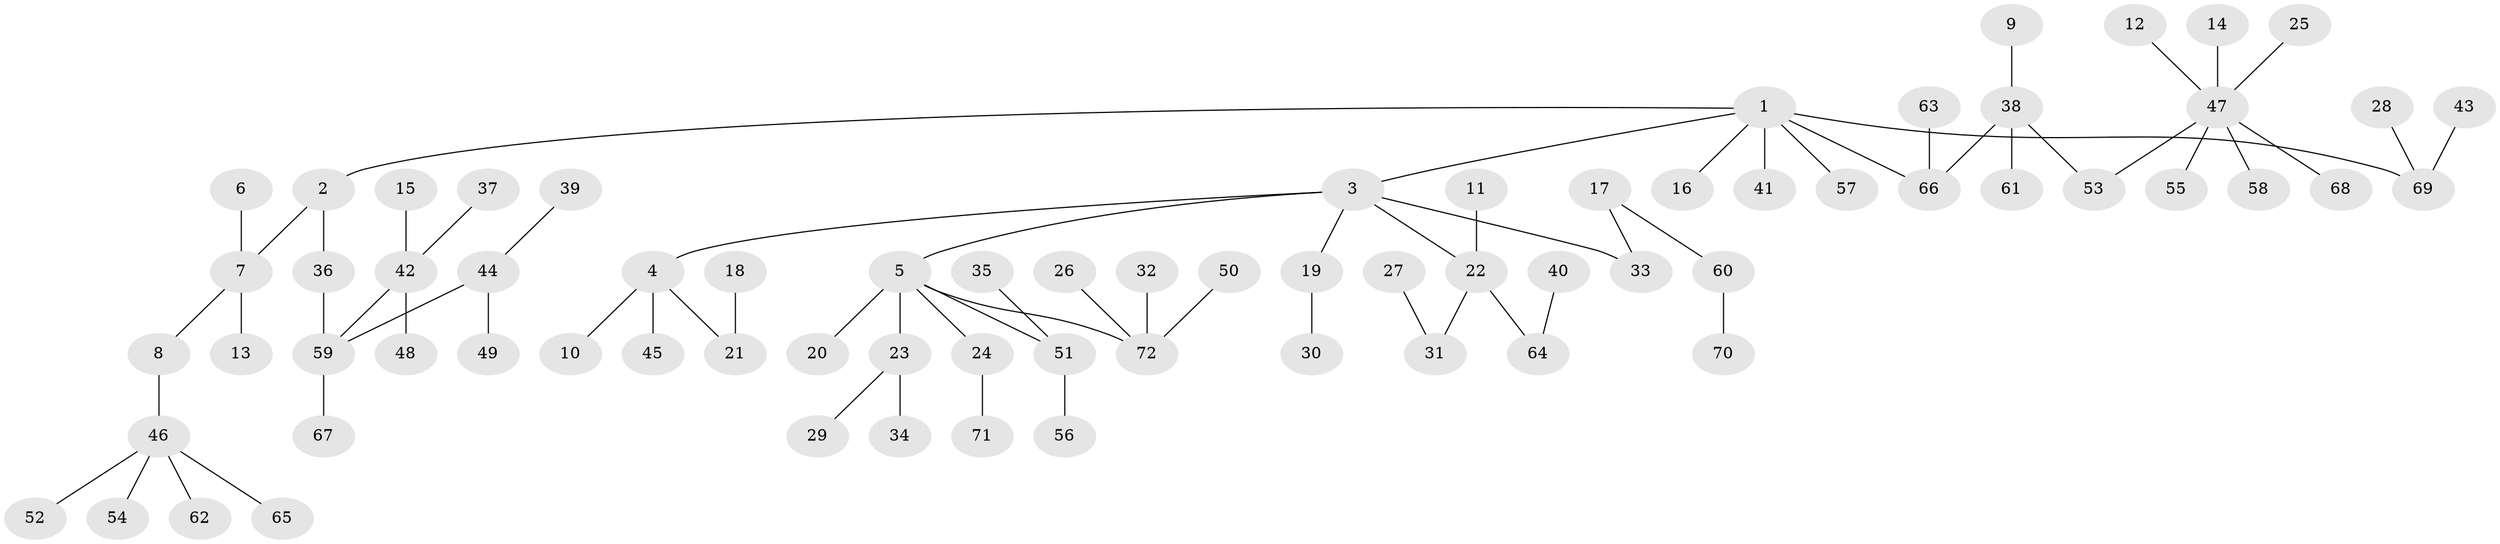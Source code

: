 // original degree distribution, {6: 0.013986013986013986, 3: 0.18181818181818182, 5: 0.027972027972027972, 4: 0.04895104895104895, 2: 0.2517482517482518, 1: 0.46853146853146854, 7: 0.006993006993006993}
// Generated by graph-tools (version 1.1) at 2025/50/03/09/25 03:50:21]
// undirected, 72 vertices, 71 edges
graph export_dot {
graph [start="1"]
  node [color=gray90,style=filled];
  1;
  2;
  3;
  4;
  5;
  6;
  7;
  8;
  9;
  10;
  11;
  12;
  13;
  14;
  15;
  16;
  17;
  18;
  19;
  20;
  21;
  22;
  23;
  24;
  25;
  26;
  27;
  28;
  29;
  30;
  31;
  32;
  33;
  34;
  35;
  36;
  37;
  38;
  39;
  40;
  41;
  42;
  43;
  44;
  45;
  46;
  47;
  48;
  49;
  50;
  51;
  52;
  53;
  54;
  55;
  56;
  57;
  58;
  59;
  60;
  61;
  62;
  63;
  64;
  65;
  66;
  67;
  68;
  69;
  70;
  71;
  72;
  1 -- 2 [weight=1.0];
  1 -- 3 [weight=1.0];
  1 -- 16 [weight=1.0];
  1 -- 41 [weight=1.0];
  1 -- 57 [weight=1.0];
  1 -- 66 [weight=1.0];
  1 -- 69 [weight=1.0];
  2 -- 7 [weight=1.0];
  2 -- 36 [weight=1.0];
  3 -- 4 [weight=1.0];
  3 -- 5 [weight=1.0];
  3 -- 19 [weight=1.0];
  3 -- 22 [weight=1.0];
  3 -- 33 [weight=1.0];
  4 -- 10 [weight=1.0];
  4 -- 21 [weight=1.0];
  4 -- 45 [weight=1.0];
  5 -- 20 [weight=1.0];
  5 -- 23 [weight=1.0];
  5 -- 24 [weight=1.0];
  5 -- 51 [weight=1.0];
  5 -- 72 [weight=1.0];
  6 -- 7 [weight=1.0];
  7 -- 8 [weight=1.0];
  7 -- 13 [weight=1.0];
  8 -- 46 [weight=1.0];
  9 -- 38 [weight=1.0];
  11 -- 22 [weight=1.0];
  12 -- 47 [weight=1.0];
  14 -- 47 [weight=1.0];
  15 -- 42 [weight=1.0];
  17 -- 33 [weight=1.0];
  17 -- 60 [weight=1.0];
  18 -- 21 [weight=1.0];
  19 -- 30 [weight=1.0];
  22 -- 31 [weight=1.0];
  22 -- 64 [weight=1.0];
  23 -- 29 [weight=1.0];
  23 -- 34 [weight=1.0];
  24 -- 71 [weight=1.0];
  25 -- 47 [weight=1.0];
  26 -- 72 [weight=1.0];
  27 -- 31 [weight=1.0];
  28 -- 69 [weight=1.0];
  32 -- 72 [weight=1.0];
  35 -- 51 [weight=1.0];
  36 -- 59 [weight=1.0];
  37 -- 42 [weight=1.0];
  38 -- 53 [weight=1.0];
  38 -- 61 [weight=1.0];
  38 -- 66 [weight=1.0];
  39 -- 44 [weight=1.0];
  40 -- 64 [weight=1.0];
  42 -- 48 [weight=1.0];
  42 -- 59 [weight=1.0];
  43 -- 69 [weight=1.0];
  44 -- 49 [weight=1.0];
  44 -- 59 [weight=1.0];
  46 -- 52 [weight=1.0];
  46 -- 54 [weight=1.0];
  46 -- 62 [weight=1.0];
  46 -- 65 [weight=1.0];
  47 -- 53 [weight=1.0];
  47 -- 55 [weight=1.0];
  47 -- 58 [weight=1.0];
  47 -- 68 [weight=1.0];
  50 -- 72 [weight=1.0];
  51 -- 56 [weight=1.0];
  59 -- 67 [weight=1.0];
  60 -- 70 [weight=1.0];
  63 -- 66 [weight=1.0];
}
